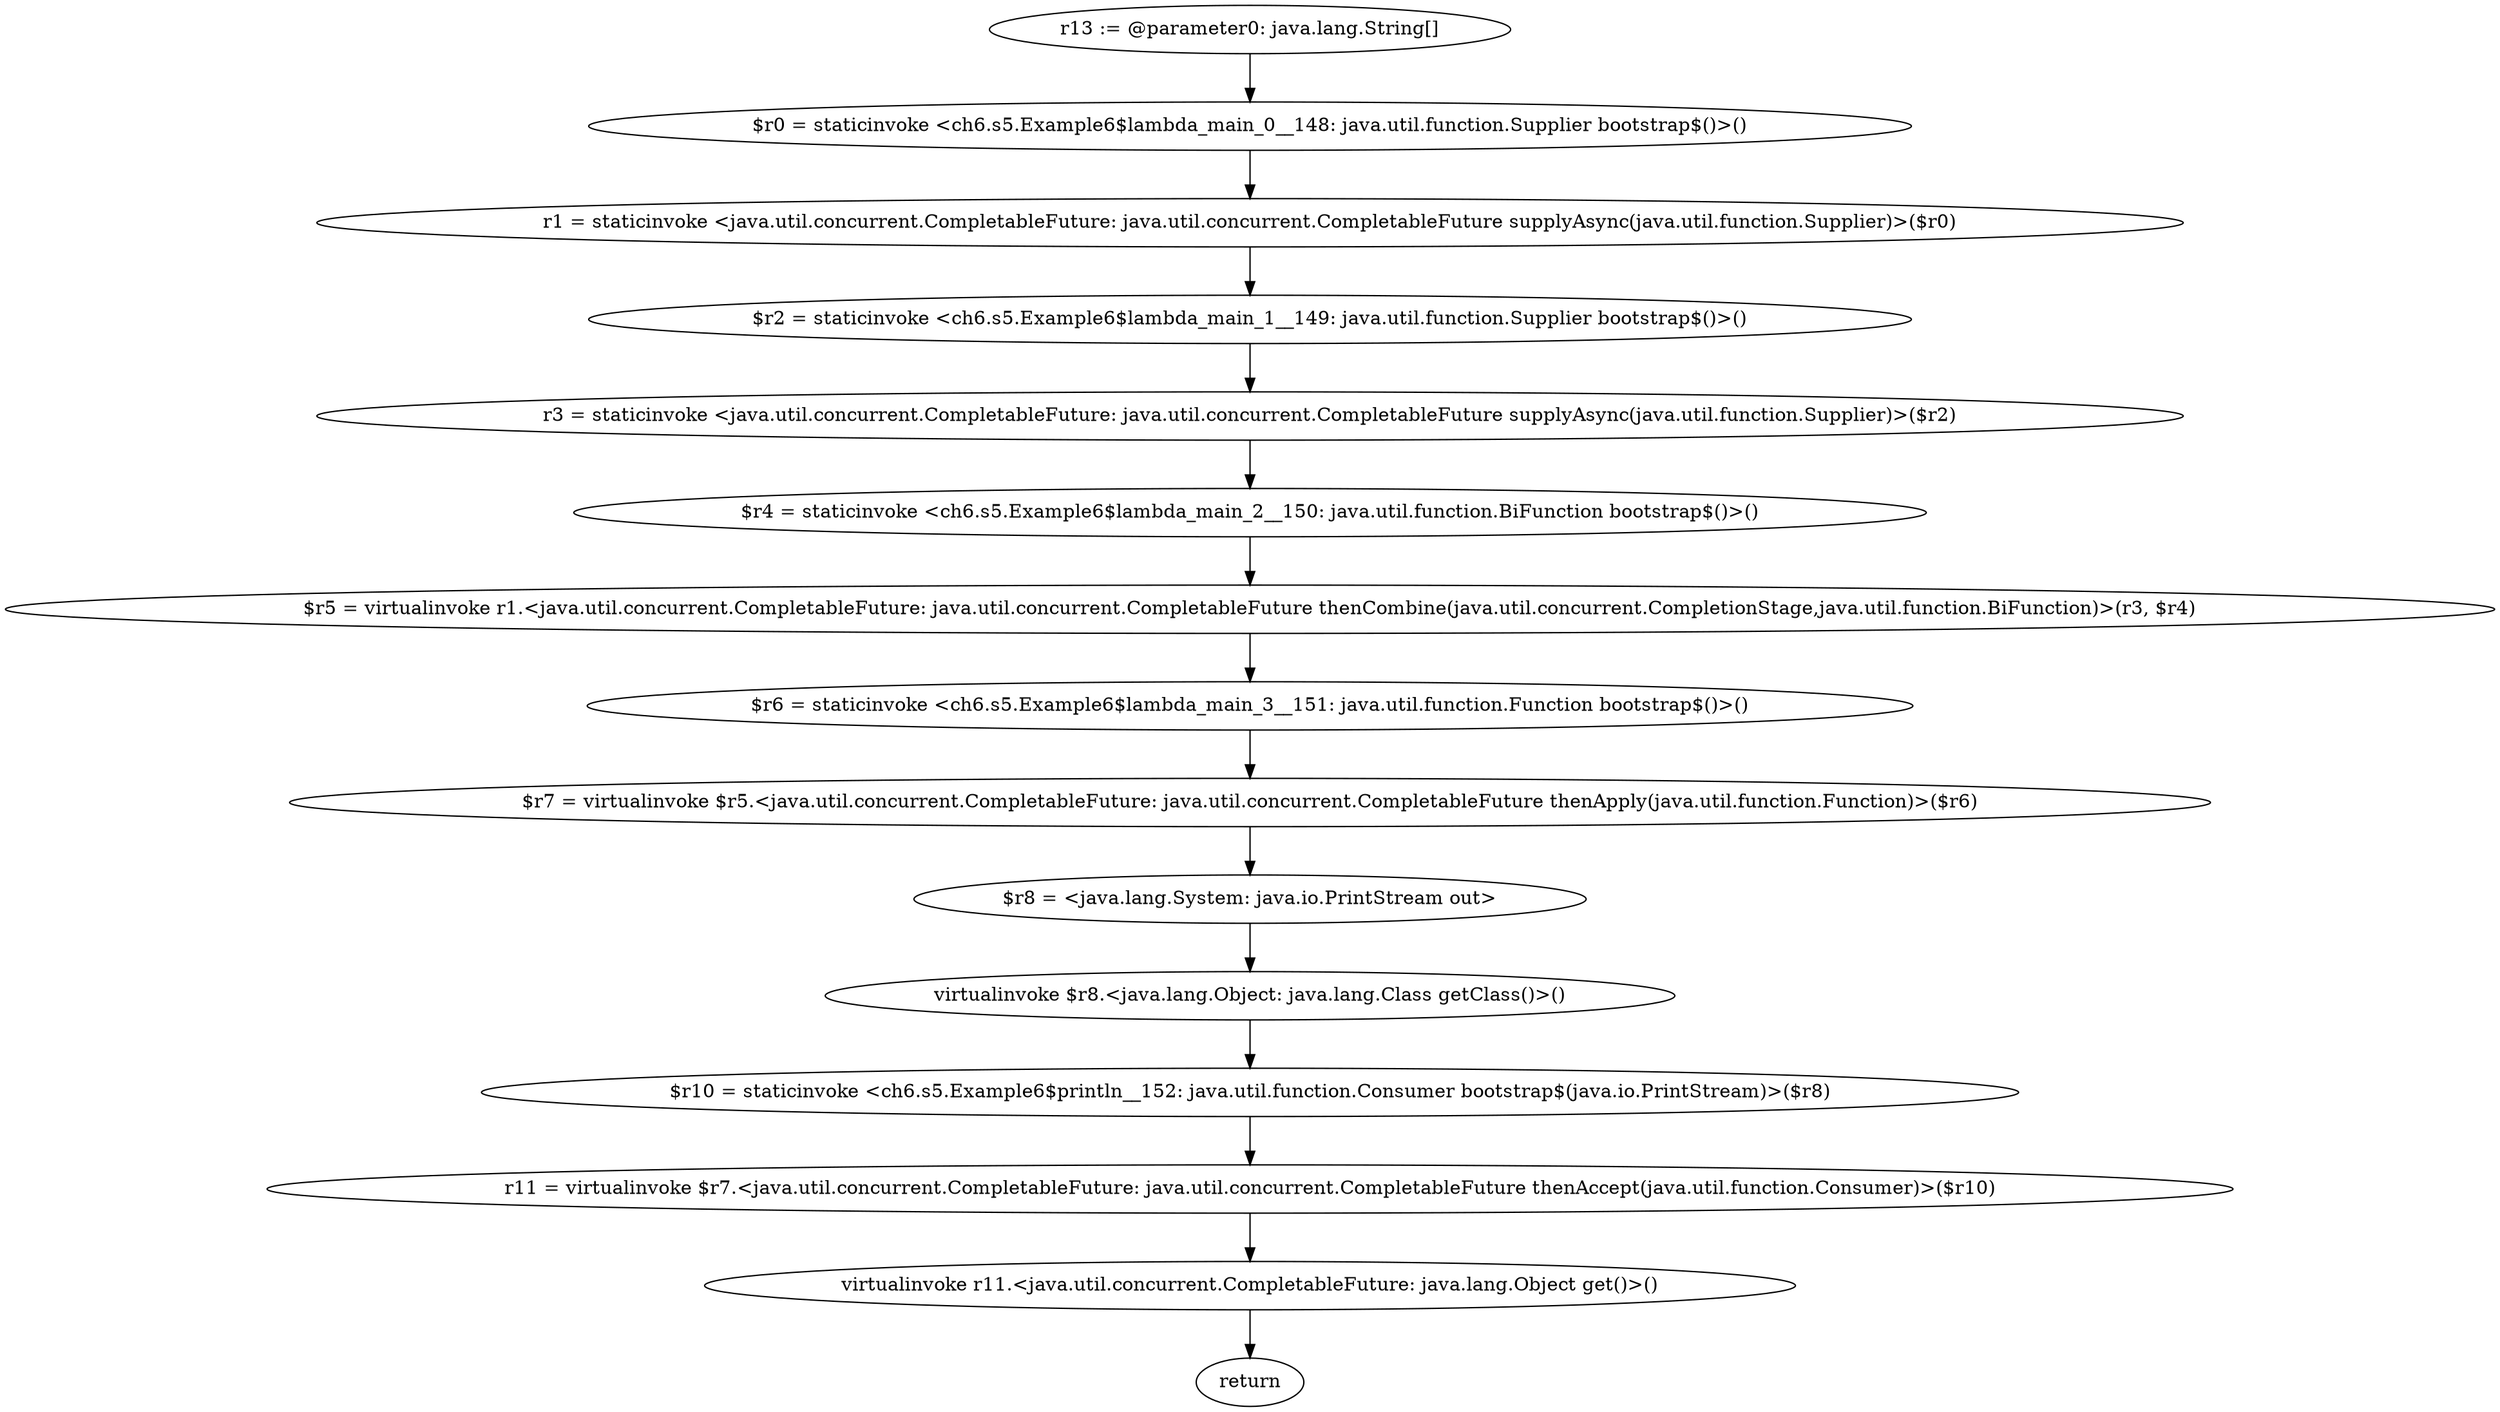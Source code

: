 digraph "unitGraph" {
    "r13 := @parameter0: java.lang.String[]"
    "$r0 = staticinvoke <ch6.s5.Example6$lambda_main_0__148: java.util.function.Supplier bootstrap$()>()"
    "r1 = staticinvoke <java.util.concurrent.CompletableFuture: java.util.concurrent.CompletableFuture supplyAsync(java.util.function.Supplier)>($r0)"
    "$r2 = staticinvoke <ch6.s5.Example6$lambda_main_1__149: java.util.function.Supplier bootstrap$()>()"
    "r3 = staticinvoke <java.util.concurrent.CompletableFuture: java.util.concurrent.CompletableFuture supplyAsync(java.util.function.Supplier)>($r2)"
    "$r4 = staticinvoke <ch6.s5.Example6$lambda_main_2__150: java.util.function.BiFunction bootstrap$()>()"
    "$r5 = virtualinvoke r1.<java.util.concurrent.CompletableFuture: java.util.concurrent.CompletableFuture thenCombine(java.util.concurrent.CompletionStage,java.util.function.BiFunction)>(r3, $r4)"
    "$r6 = staticinvoke <ch6.s5.Example6$lambda_main_3__151: java.util.function.Function bootstrap$()>()"
    "$r7 = virtualinvoke $r5.<java.util.concurrent.CompletableFuture: java.util.concurrent.CompletableFuture thenApply(java.util.function.Function)>($r6)"
    "$r8 = <java.lang.System: java.io.PrintStream out>"
    "virtualinvoke $r8.<java.lang.Object: java.lang.Class getClass()>()"
    "$r10 = staticinvoke <ch6.s5.Example6$println__152: java.util.function.Consumer bootstrap$(java.io.PrintStream)>($r8)"
    "r11 = virtualinvoke $r7.<java.util.concurrent.CompletableFuture: java.util.concurrent.CompletableFuture thenAccept(java.util.function.Consumer)>($r10)"
    "virtualinvoke r11.<java.util.concurrent.CompletableFuture: java.lang.Object get()>()"
    "return"
    "r13 := @parameter0: java.lang.String[]"->"$r0 = staticinvoke <ch6.s5.Example6$lambda_main_0__148: java.util.function.Supplier bootstrap$()>()";
    "$r0 = staticinvoke <ch6.s5.Example6$lambda_main_0__148: java.util.function.Supplier bootstrap$()>()"->"r1 = staticinvoke <java.util.concurrent.CompletableFuture: java.util.concurrent.CompletableFuture supplyAsync(java.util.function.Supplier)>($r0)";
    "r1 = staticinvoke <java.util.concurrent.CompletableFuture: java.util.concurrent.CompletableFuture supplyAsync(java.util.function.Supplier)>($r0)"->"$r2 = staticinvoke <ch6.s5.Example6$lambda_main_1__149: java.util.function.Supplier bootstrap$()>()";
    "$r2 = staticinvoke <ch6.s5.Example6$lambda_main_1__149: java.util.function.Supplier bootstrap$()>()"->"r3 = staticinvoke <java.util.concurrent.CompletableFuture: java.util.concurrent.CompletableFuture supplyAsync(java.util.function.Supplier)>($r2)";
    "r3 = staticinvoke <java.util.concurrent.CompletableFuture: java.util.concurrent.CompletableFuture supplyAsync(java.util.function.Supplier)>($r2)"->"$r4 = staticinvoke <ch6.s5.Example6$lambda_main_2__150: java.util.function.BiFunction bootstrap$()>()";
    "$r4 = staticinvoke <ch6.s5.Example6$lambda_main_2__150: java.util.function.BiFunction bootstrap$()>()"->"$r5 = virtualinvoke r1.<java.util.concurrent.CompletableFuture: java.util.concurrent.CompletableFuture thenCombine(java.util.concurrent.CompletionStage,java.util.function.BiFunction)>(r3, $r4)";
    "$r5 = virtualinvoke r1.<java.util.concurrent.CompletableFuture: java.util.concurrent.CompletableFuture thenCombine(java.util.concurrent.CompletionStage,java.util.function.BiFunction)>(r3, $r4)"->"$r6 = staticinvoke <ch6.s5.Example6$lambda_main_3__151: java.util.function.Function bootstrap$()>()";
    "$r6 = staticinvoke <ch6.s5.Example6$lambda_main_3__151: java.util.function.Function bootstrap$()>()"->"$r7 = virtualinvoke $r5.<java.util.concurrent.CompletableFuture: java.util.concurrent.CompletableFuture thenApply(java.util.function.Function)>($r6)";
    "$r7 = virtualinvoke $r5.<java.util.concurrent.CompletableFuture: java.util.concurrent.CompletableFuture thenApply(java.util.function.Function)>($r6)"->"$r8 = <java.lang.System: java.io.PrintStream out>";
    "$r8 = <java.lang.System: java.io.PrintStream out>"->"virtualinvoke $r8.<java.lang.Object: java.lang.Class getClass()>()";
    "virtualinvoke $r8.<java.lang.Object: java.lang.Class getClass()>()"->"$r10 = staticinvoke <ch6.s5.Example6$println__152: java.util.function.Consumer bootstrap$(java.io.PrintStream)>($r8)";
    "$r10 = staticinvoke <ch6.s5.Example6$println__152: java.util.function.Consumer bootstrap$(java.io.PrintStream)>($r8)"->"r11 = virtualinvoke $r7.<java.util.concurrent.CompletableFuture: java.util.concurrent.CompletableFuture thenAccept(java.util.function.Consumer)>($r10)";
    "r11 = virtualinvoke $r7.<java.util.concurrent.CompletableFuture: java.util.concurrent.CompletableFuture thenAccept(java.util.function.Consumer)>($r10)"->"virtualinvoke r11.<java.util.concurrent.CompletableFuture: java.lang.Object get()>()";
    "virtualinvoke r11.<java.util.concurrent.CompletableFuture: java.lang.Object get()>()"->"return";
}
